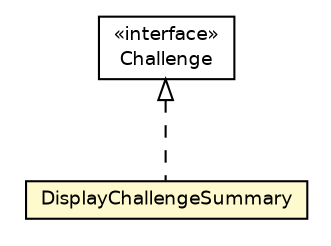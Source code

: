 #!/usr/local/bin/dot
#
# Class diagram 
# Generated by UmlGraph version 4.6 (http://www.spinellis.gr/sw/umlgraph)
#

digraph G {
	edge [fontname="Helvetica",fontsize=10,labelfontname="Helvetica",labelfontsize=10];
	node [fontname="Helvetica",fontsize=10,shape=plaintext];
	// net.chrissearle.flickrvote.web.model.DisplayChallengeSummary
	c12151 [label=<<table border="0" cellborder="1" cellspacing="0" cellpadding="2" port="p" bgcolor="lemonChiffon" href="./DisplayChallengeSummary.html">
		<tr><td><table border="0" cellspacing="0" cellpadding="1">
			<tr><td> DisplayChallengeSummary </td></tr>
		</table></td></tr>
		</table>>, fontname="Helvetica", fontcolor="black", fontsize=9.0];
	// net.chrissearle.flickrvote.web.model.Challenge
	c12153 [label=<<table border="0" cellborder="1" cellspacing="0" cellpadding="2" port="p" href="./Challenge.html">
		<tr><td><table border="0" cellspacing="0" cellpadding="1">
			<tr><td> &laquo;interface&raquo; </td></tr>
			<tr><td> Challenge </td></tr>
		</table></td></tr>
		</table>>, fontname="Helvetica", fontcolor="black", fontsize=9.0];
	//net.chrissearle.flickrvote.web.model.DisplayChallengeSummary implements net.chrissearle.flickrvote.web.model.Challenge
	c12153:p -> c12151:p [dir=back,arrowtail=empty,style=dashed];
}


